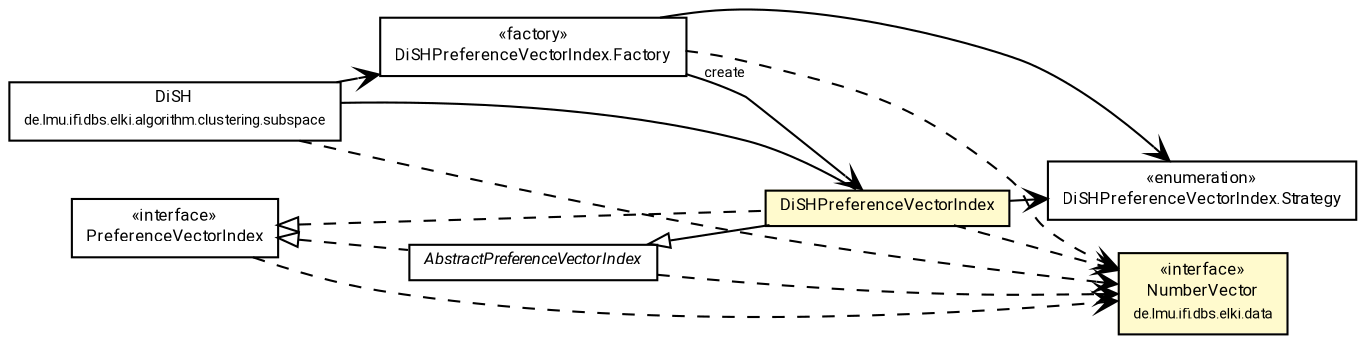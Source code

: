 #!/usr/local/bin/dot
#
# Class diagram 
# Generated by UMLGraph version R5_7_2-60-g0e99a6 (http://www.spinellis.gr/umlgraph/)
#

digraph G {
	graph [fontnames="svg"]
	edge [fontname="Roboto",fontsize=7,labelfontname="Roboto",labelfontsize=7,color="black"];
	node [fontname="Roboto",fontcolor="black",fontsize=8,shape=plaintext,margin=0,width=0,height=0];
	nodesep=0.15;
	ranksep=0.25;
	rankdir=LR;
	// de.lmu.ifi.dbs.elki.index.preprocessed.preference.DiSHPreferenceVectorIndex<V extends de.lmu.ifi.dbs.elki.data.NumberVector>
	c3298928 [label=<<table title="de.lmu.ifi.dbs.elki.index.preprocessed.preference.DiSHPreferenceVectorIndex" border="0" cellborder="1" cellspacing="0" cellpadding="2" bgcolor="lemonChiffon" href="DiSHPreferenceVectorIndex.html" target="_parent">
		<tr><td><table border="0" cellspacing="0" cellpadding="1">
		<tr><td align="center" balign="center"> <font face="Roboto">DiSHPreferenceVectorIndex</font> </td></tr>
		</table></td></tr>
		</table>>, URL="DiSHPreferenceVectorIndex.html"];
	// de.lmu.ifi.dbs.elki.index.preprocessed.preference.DiSHPreferenceVectorIndex.Strategy
	c3298929 [label=<<table title="de.lmu.ifi.dbs.elki.index.preprocessed.preference.DiSHPreferenceVectorIndex.Strategy" border="0" cellborder="1" cellspacing="0" cellpadding="2" href="DiSHPreferenceVectorIndex.Strategy.html" target="_parent">
		<tr><td><table border="0" cellspacing="0" cellpadding="1">
		<tr><td align="center" balign="center"> &#171;enumeration&#187; </td></tr>
		<tr><td align="center" balign="center"> <font face="Roboto">DiSHPreferenceVectorIndex.Strategy</font> </td></tr>
		</table></td></tr>
		</table>>, URL="DiSHPreferenceVectorIndex.Strategy.html"];
	// de.lmu.ifi.dbs.elki.index.preprocessed.preference.DiSHPreferenceVectorIndex.Factory<V extends de.lmu.ifi.dbs.elki.data.NumberVector>
	c3298930 [label=<<table title="de.lmu.ifi.dbs.elki.index.preprocessed.preference.DiSHPreferenceVectorIndex.Factory" border="0" cellborder="1" cellspacing="0" cellpadding="2" href="DiSHPreferenceVectorIndex.Factory.html" target="_parent">
		<tr><td><table border="0" cellspacing="0" cellpadding="1">
		<tr><td align="center" balign="center"> &#171;factory&#187; </td></tr>
		<tr><td align="center" balign="center"> <font face="Roboto">DiSHPreferenceVectorIndex.Factory</font> </td></tr>
		</table></td></tr>
		</table>>, URL="DiSHPreferenceVectorIndex.Factory.html"];
	// de.lmu.ifi.dbs.elki.algorithm.clustering.subspace.DiSH<V extends de.lmu.ifi.dbs.elki.data.NumberVector>
	c3299092 [label=<<table title="de.lmu.ifi.dbs.elki.algorithm.clustering.subspace.DiSH" border="0" cellborder="1" cellspacing="0" cellpadding="2" href="../../../algorithm/clustering/subspace/DiSH.html" target="_parent">
		<tr><td><table border="0" cellspacing="0" cellpadding="1">
		<tr><td align="center" balign="center"> <font face="Roboto">DiSH</font> </td></tr>
		<tr><td align="center" balign="center"> <font face="Roboto" point-size="7.0">de.lmu.ifi.dbs.elki.algorithm.clustering.subspace</font> </td></tr>
		</table></td></tr>
		</table>>, URL="../../../algorithm/clustering/subspace/DiSH.html"];
	// de.lmu.ifi.dbs.elki.index.preprocessed.preference.PreferenceVectorIndex<NV extends de.lmu.ifi.dbs.elki.data.NumberVector>
	c3299427 [label=<<table title="de.lmu.ifi.dbs.elki.index.preprocessed.preference.PreferenceVectorIndex" border="0" cellborder="1" cellspacing="0" cellpadding="2" href="PreferenceVectorIndex.html" target="_parent">
		<tr><td><table border="0" cellspacing="0" cellpadding="1">
		<tr><td align="center" balign="center"> &#171;interface&#187; </td></tr>
		<tr><td align="center" balign="center"> <font face="Roboto">PreferenceVectorIndex</font> </td></tr>
		</table></td></tr>
		</table>>, URL="PreferenceVectorIndex.html"];
	// de.lmu.ifi.dbs.elki.index.preprocessed.preference.AbstractPreferenceVectorIndex<NV extends de.lmu.ifi.dbs.elki.data.NumberVector>
	c3299429 [label=<<table title="de.lmu.ifi.dbs.elki.index.preprocessed.preference.AbstractPreferenceVectorIndex" border="0" cellborder="1" cellspacing="0" cellpadding="2" href="AbstractPreferenceVectorIndex.html" target="_parent">
		<tr><td><table border="0" cellspacing="0" cellpadding="1">
		<tr><td align="center" balign="center"> <font face="Roboto"><i>AbstractPreferenceVectorIndex</i></font> </td></tr>
		</table></td></tr>
		</table>>, URL="AbstractPreferenceVectorIndex.html"];
	// de.lmu.ifi.dbs.elki.data.NumberVector
	c3300079 [label=<<table title="de.lmu.ifi.dbs.elki.data.NumberVector" border="0" cellborder="1" cellspacing="0" cellpadding="2" bgcolor="LemonChiffon" href="../../../data/NumberVector.html" target="_parent">
		<tr><td><table border="0" cellspacing="0" cellpadding="1">
		<tr><td align="center" balign="center"> &#171;interface&#187; </td></tr>
		<tr><td align="center" balign="center"> <font face="Roboto">NumberVector</font> </td></tr>
		<tr><td align="center" balign="center"> <font face="Roboto" point-size="7.0">de.lmu.ifi.dbs.elki.data</font> </td></tr>
		</table></td></tr>
		</table>>, URL="../../../data/NumberVector.html"];
	// de.lmu.ifi.dbs.elki.index.preprocessed.preference.DiSHPreferenceVectorIndex<V extends de.lmu.ifi.dbs.elki.data.NumberVector> extends de.lmu.ifi.dbs.elki.index.preprocessed.preference.AbstractPreferenceVectorIndex<NV extends de.lmu.ifi.dbs.elki.data.NumberVector>
	c3299429 -> c3298928 [arrowtail=empty,dir=back,weight=10];
	// de.lmu.ifi.dbs.elki.index.preprocessed.preference.DiSHPreferenceVectorIndex<V extends de.lmu.ifi.dbs.elki.data.NumberVector> implements de.lmu.ifi.dbs.elki.index.preprocessed.preference.PreferenceVectorIndex<NV extends de.lmu.ifi.dbs.elki.data.NumberVector>
	c3299427 -> c3298928 [arrowtail=empty,style=dashed,dir=back,weight=9];
	// de.lmu.ifi.dbs.elki.index.preprocessed.preference.DiSHPreferenceVectorIndex.Factory<V extends de.lmu.ifi.dbs.elki.data.NumberVector> navassoc de.lmu.ifi.dbs.elki.index.preprocessed.preference.DiSHPreferenceVectorIndex<V extends de.lmu.ifi.dbs.elki.data.NumberVector>
	c3298930 -> c3298928 [arrowhead=open,weight=1,label="create"];
	// de.lmu.ifi.dbs.elki.algorithm.clustering.subspace.DiSH<V extends de.lmu.ifi.dbs.elki.data.NumberVector> assoc de.lmu.ifi.dbs.elki.index.preprocessed.preference.DiSHPreferenceVectorIndex<V extends de.lmu.ifi.dbs.elki.data.NumberVector>
	c3299092 -> c3298928 [arrowhead=none,weight=2];
	// de.lmu.ifi.dbs.elki.index.preprocessed.preference.AbstractPreferenceVectorIndex<NV extends de.lmu.ifi.dbs.elki.data.NumberVector> implements de.lmu.ifi.dbs.elki.index.preprocessed.preference.PreferenceVectorIndex<NV extends de.lmu.ifi.dbs.elki.data.NumberVector>
	c3299427 -> c3299429 [arrowtail=empty,style=dashed,dir=back,weight=9];
	// de.lmu.ifi.dbs.elki.index.preprocessed.preference.DiSHPreferenceVectorIndex<V extends de.lmu.ifi.dbs.elki.data.NumberVector> navassoc de.lmu.ifi.dbs.elki.index.preprocessed.preference.DiSHPreferenceVectorIndex.Strategy
	c3298928 -> c3298929 [arrowhead=open,weight=1];
	// de.lmu.ifi.dbs.elki.index.preprocessed.preference.DiSHPreferenceVectorIndex.Factory<V extends de.lmu.ifi.dbs.elki.data.NumberVector> navassoc de.lmu.ifi.dbs.elki.index.preprocessed.preference.DiSHPreferenceVectorIndex.Strategy
	c3298930 -> c3298929 [arrowhead=open,weight=1];
	// de.lmu.ifi.dbs.elki.algorithm.clustering.subspace.DiSH<V extends de.lmu.ifi.dbs.elki.data.NumberVector> navassoc de.lmu.ifi.dbs.elki.index.preprocessed.preference.DiSHPreferenceVectorIndex.Factory<V extends de.lmu.ifi.dbs.elki.data.NumberVector>
	c3299092 -> c3298930 [arrowhead=open,weight=1];
	// de.lmu.ifi.dbs.elki.index.preprocessed.preference.DiSHPreferenceVectorIndex<V extends de.lmu.ifi.dbs.elki.data.NumberVector> depend de.lmu.ifi.dbs.elki.data.NumberVector
	c3298928 -> c3300079 [arrowhead=open,style=dashed,weight=0];
	// de.lmu.ifi.dbs.elki.index.preprocessed.preference.DiSHPreferenceVectorIndex.Factory<V extends de.lmu.ifi.dbs.elki.data.NumberVector> depend de.lmu.ifi.dbs.elki.data.NumberVector
	c3298930 -> c3300079 [arrowhead=open,style=dashed,weight=0];
	// de.lmu.ifi.dbs.elki.algorithm.clustering.subspace.DiSH<V extends de.lmu.ifi.dbs.elki.data.NumberVector> depend de.lmu.ifi.dbs.elki.data.NumberVector
	c3299092 -> c3300079 [arrowhead=open,style=dashed,weight=0];
	// de.lmu.ifi.dbs.elki.index.preprocessed.preference.PreferenceVectorIndex<NV extends de.lmu.ifi.dbs.elki.data.NumberVector> depend de.lmu.ifi.dbs.elki.data.NumberVector
	c3299427 -> c3300079 [arrowhead=open,style=dashed,weight=0];
	// de.lmu.ifi.dbs.elki.index.preprocessed.preference.AbstractPreferenceVectorIndex<NV extends de.lmu.ifi.dbs.elki.data.NumberVector> depend de.lmu.ifi.dbs.elki.data.NumberVector
	c3299429 -> c3300079 [arrowhead=open,style=dashed,weight=0];
}

